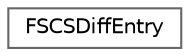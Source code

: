 digraph "Graphical Class Hierarchy"
{
 // INTERACTIVE_SVG=YES
 // LATEX_PDF_SIZE
  bgcolor="transparent";
  edge [fontname=Helvetica,fontsize=10,labelfontname=Helvetica,labelfontsize=10];
  node [fontname=Helvetica,fontsize=10,shape=box,height=0.2,width=0.4];
  rankdir="LR";
  Node0 [id="Node000000",label="FSCSDiffEntry",height=0.2,width=0.4,color="grey40", fillcolor="white", style="filled",URL="$d1/d27/structFSCSDiffEntry.html",tooltip=" "];
}
